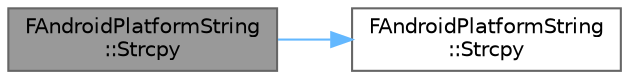 digraph "FAndroidPlatformString::Strcpy"
{
 // INTERACTIVE_SVG=YES
 // LATEX_PDF_SIZE
  bgcolor="transparent";
  edge [fontname=Helvetica,fontsize=10,labelfontname=Helvetica,labelfontsize=10];
  node [fontname=Helvetica,fontsize=10,shape=box,height=0.2,width=0.4];
  rankdir="LR";
  Node1 [id="Node000001",label="FAndroidPlatformString\l::Strcpy",height=0.2,width=0.4,color="gray40", fillcolor="grey60", style="filled", fontcolor="black",tooltip="UTF8CHAR implementation."];
  Node1 -> Node2 [id="edge1_Node000001_Node000002",color="steelblue1",style="solid",tooltip=" "];
  Node2 [id="Node000002",label="FAndroidPlatformString\l::Strcpy",height=0.2,width=0.4,color="grey40", fillcolor="white", style="filled",URL="$d5/d69/structFAndroidPlatformString.html#a0d7b3997021bffa5be3317569d561998",tooltip="Widechar implementation."];
}
